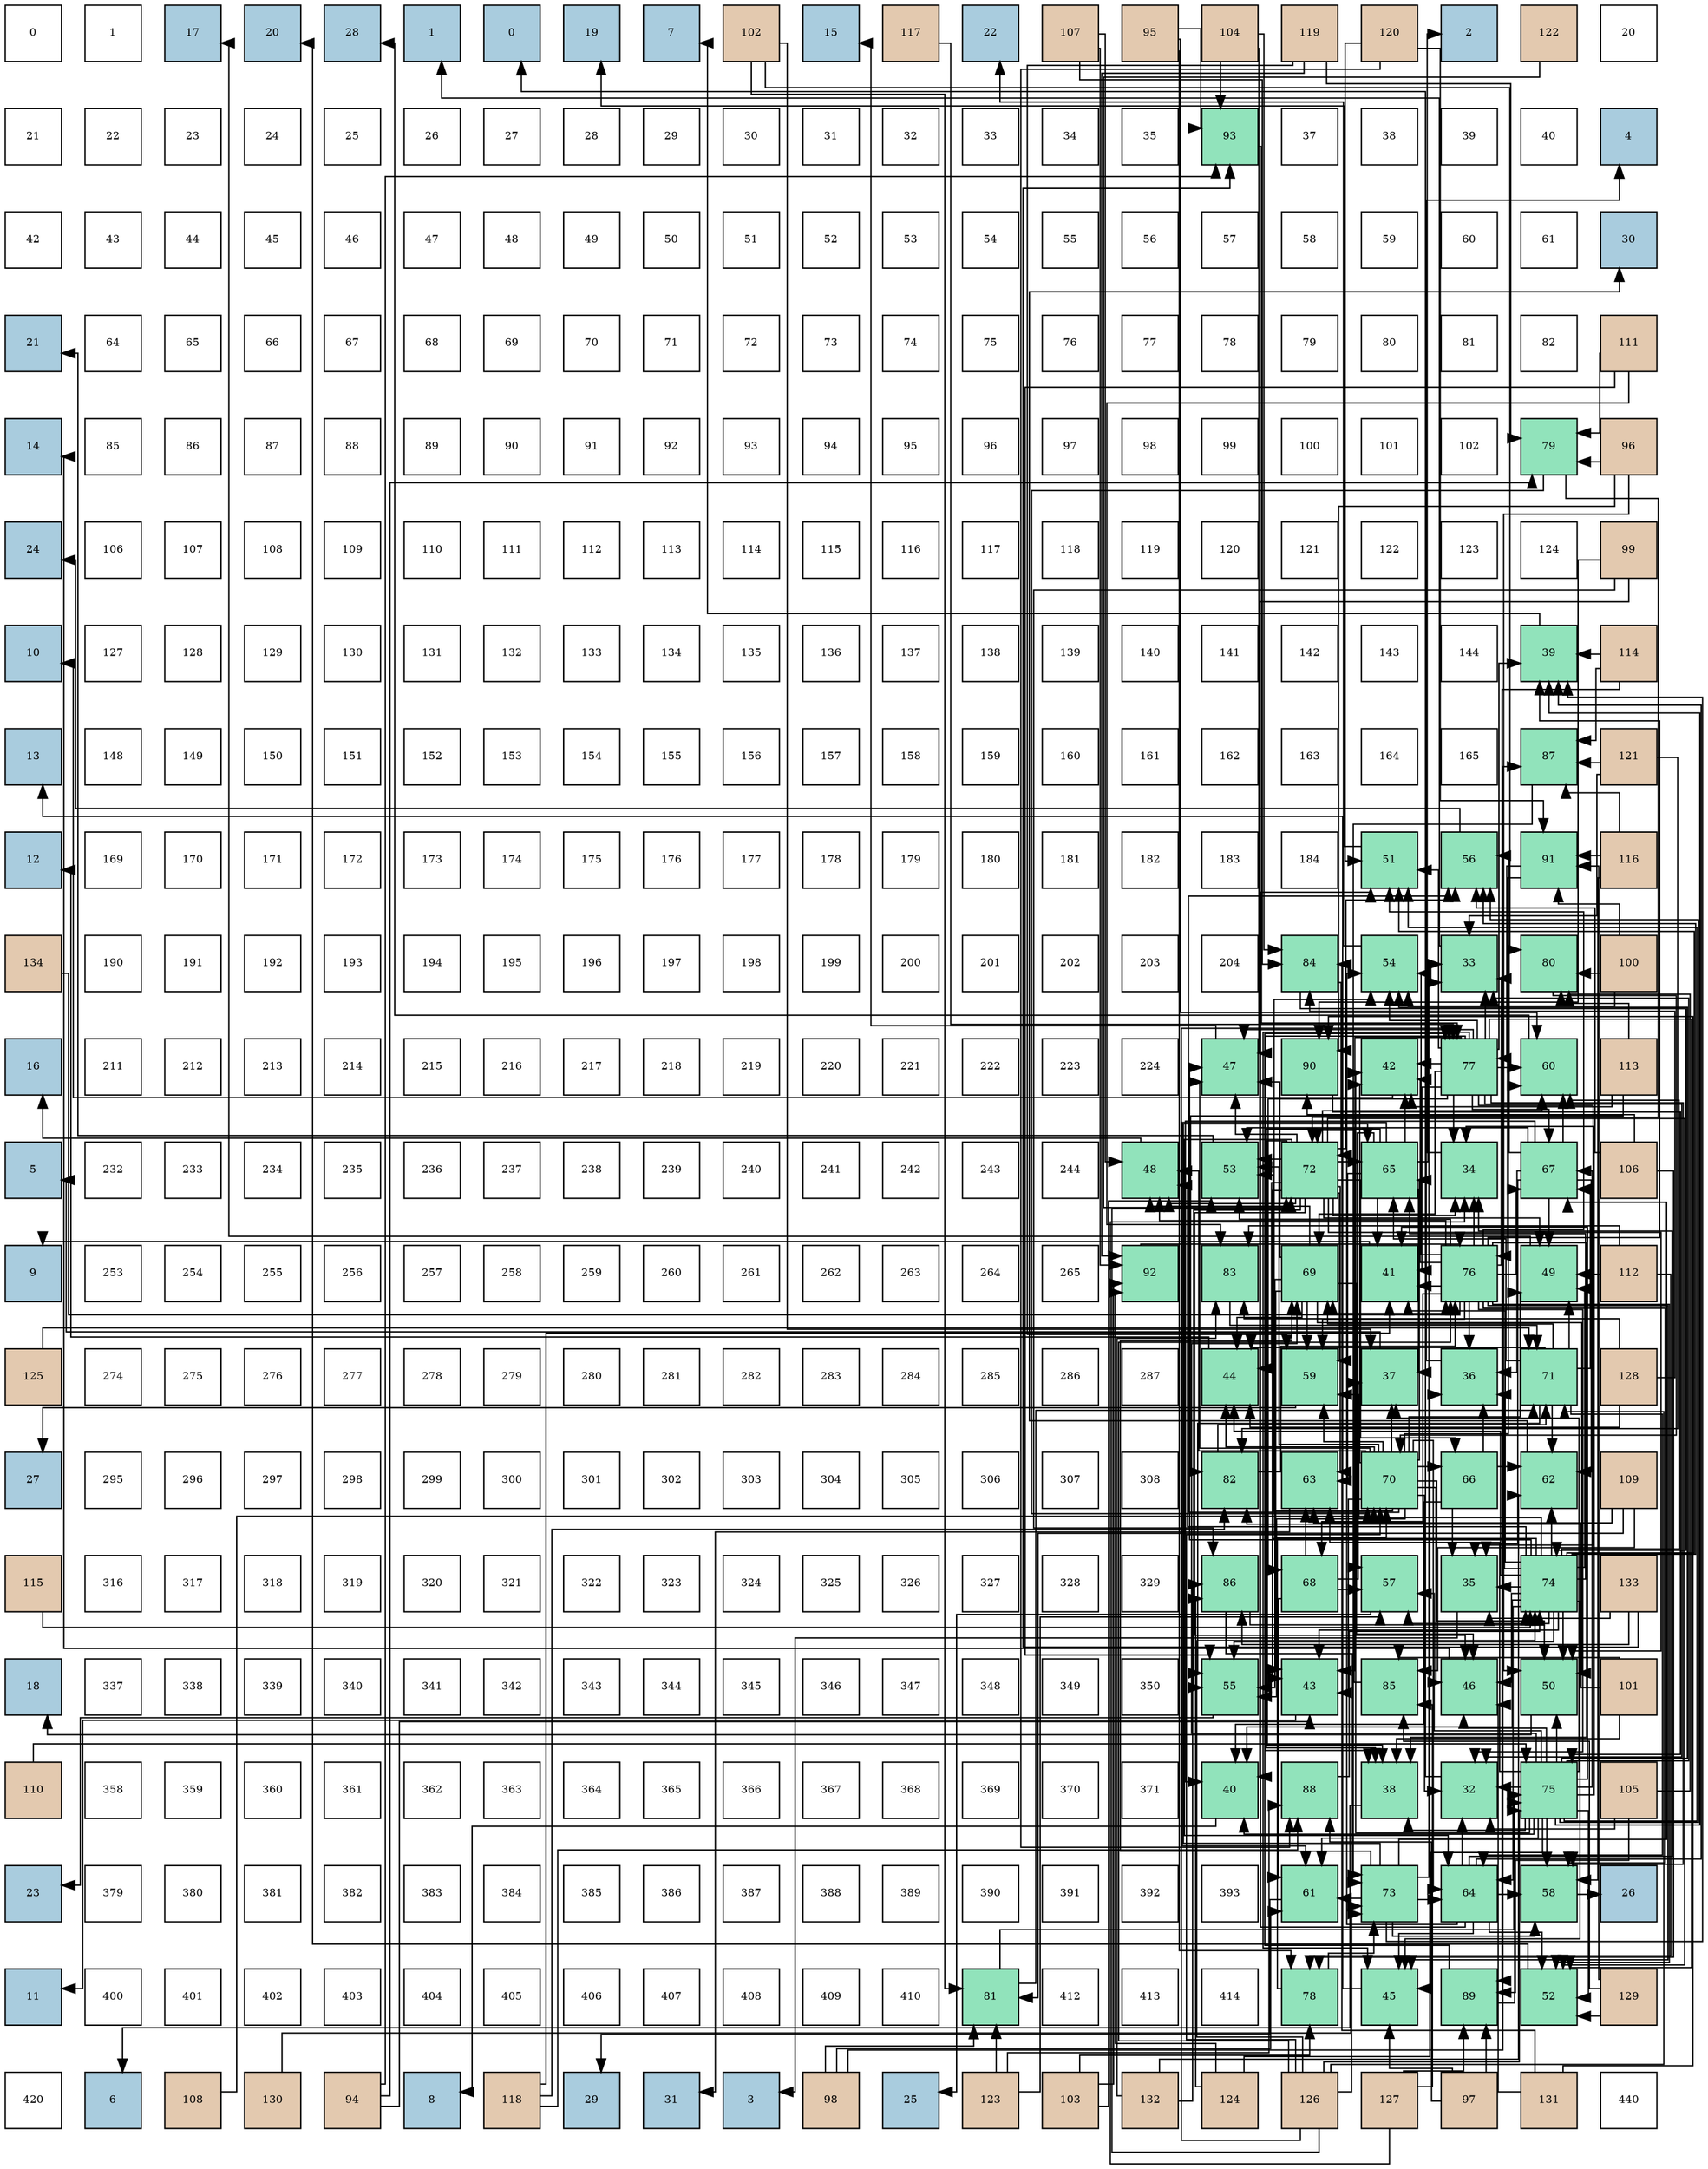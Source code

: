 digraph layout{
 rankdir=TB;
 splines=ortho;
 node [style=filled shape=square fixedsize=true width=0.6];
0[label="0", fontsize=8, fillcolor="#ffffff"];
1[label="1", fontsize=8, fillcolor="#ffffff"];
2[label="17", fontsize=8, fillcolor="#a9ccde"];
3[label="20", fontsize=8, fillcolor="#a9ccde"];
4[label="28", fontsize=8, fillcolor="#a9ccde"];
5[label="1", fontsize=8, fillcolor="#a9ccde"];
6[label="0", fontsize=8, fillcolor="#a9ccde"];
7[label="19", fontsize=8, fillcolor="#a9ccde"];
8[label="7", fontsize=8, fillcolor="#a9ccde"];
9[label="102", fontsize=8, fillcolor="#e3c9af"];
10[label="15", fontsize=8, fillcolor="#a9ccde"];
11[label="117", fontsize=8, fillcolor="#e3c9af"];
12[label="22", fontsize=8, fillcolor="#a9ccde"];
13[label="107", fontsize=8, fillcolor="#e3c9af"];
14[label="95", fontsize=8, fillcolor="#e3c9af"];
15[label="104", fontsize=8, fillcolor="#e3c9af"];
16[label="119", fontsize=8, fillcolor="#e3c9af"];
17[label="120", fontsize=8, fillcolor="#e3c9af"];
18[label="2", fontsize=8, fillcolor="#a9ccde"];
19[label="122", fontsize=8, fillcolor="#e3c9af"];
20[label="20", fontsize=8, fillcolor="#ffffff"];
21[label="21", fontsize=8, fillcolor="#ffffff"];
22[label="22", fontsize=8, fillcolor="#ffffff"];
23[label="23", fontsize=8, fillcolor="#ffffff"];
24[label="24", fontsize=8, fillcolor="#ffffff"];
25[label="25", fontsize=8, fillcolor="#ffffff"];
26[label="26", fontsize=8, fillcolor="#ffffff"];
27[label="27", fontsize=8, fillcolor="#ffffff"];
28[label="28", fontsize=8, fillcolor="#ffffff"];
29[label="29", fontsize=8, fillcolor="#ffffff"];
30[label="30", fontsize=8, fillcolor="#ffffff"];
31[label="31", fontsize=8, fillcolor="#ffffff"];
32[label="32", fontsize=8, fillcolor="#ffffff"];
33[label="33", fontsize=8, fillcolor="#ffffff"];
34[label="34", fontsize=8, fillcolor="#ffffff"];
35[label="35", fontsize=8, fillcolor="#ffffff"];
36[label="93", fontsize=8, fillcolor="#91e3bb"];
37[label="37", fontsize=8, fillcolor="#ffffff"];
38[label="38", fontsize=8, fillcolor="#ffffff"];
39[label="39", fontsize=8, fillcolor="#ffffff"];
40[label="40", fontsize=8, fillcolor="#ffffff"];
41[label="4", fontsize=8, fillcolor="#a9ccde"];
42[label="42", fontsize=8, fillcolor="#ffffff"];
43[label="43", fontsize=8, fillcolor="#ffffff"];
44[label="44", fontsize=8, fillcolor="#ffffff"];
45[label="45", fontsize=8, fillcolor="#ffffff"];
46[label="46", fontsize=8, fillcolor="#ffffff"];
47[label="47", fontsize=8, fillcolor="#ffffff"];
48[label="48", fontsize=8, fillcolor="#ffffff"];
49[label="49", fontsize=8, fillcolor="#ffffff"];
50[label="50", fontsize=8, fillcolor="#ffffff"];
51[label="51", fontsize=8, fillcolor="#ffffff"];
52[label="52", fontsize=8, fillcolor="#ffffff"];
53[label="53", fontsize=8, fillcolor="#ffffff"];
54[label="54", fontsize=8, fillcolor="#ffffff"];
55[label="55", fontsize=8, fillcolor="#ffffff"];
56[label="56", fontsize=8, fillcolor="#ffffff"];
57[label="57", fontsize=8, fillcolor="#ffffff"];
58[label="58", fontsize=8, fillcolor="#ffffff"];
59[label="59", fontsize=8, fillcolor="#ffffff"];
60[label="60", fontsize=8, fillcolor="#ffffff"];
61[label="61", fontsize=8, fillcolor="#ffffff"];
62[label="30", fontsize=8, fillcolor="#a9ccde"];
63[label="21", fontsize=8, fillcolor="#a9ccde"];
64[label="64", fontsize=8, fillcolor="#ffffff"];
65[label="65", fontsize=8, fillcolor="#ffffff"];
66[label="66", fontsize=8, fillcolor="#ffffff"];
67[label="67", fontsize=8, fillcolor="#ffffff"];
68[label="68", fontsize=8, fillcolor="#ffffff"];
69[label="69", fontsize=8, fillcolor="#ffffff"];
70[label="70", fontsize=8, fillcolor="#ffffff"];
71[label="71", fontsize=8, fillcolor="#ffffff"];
72[label="72", fontsize=8, fillcolor="#ffffff"];
73[label="73", fontsize=8, fillcolor="#ffffff"];
74[label="74", fontsize=8, fillcolor="#ffffff"];
75[label="75", fontsize=8, fillcolor="#ffffff"];
76[label="76", fontsize=8, fillcolor="#ffffff"];
77[label="77", fontsize=8, fillcolor="#ffffff"];
78[label="78", fontsize=8, fillcolor="#ffffff"];
79[label="79", fontsize=8, fillcolor="#ffffff"];
80[label="80", fontsize=8, fillcolor="#ffffff"];
81[label="81", fontsize=8, fillcolor="#ffffff"];
82[label="82", fontsize=8, fillcolor="#ffffff"];
83[label="111", fontsize=8, fillcolor="#e3c9af"];
84[label="14", fontsize=8, fillcolor="#a9ccde"];
85[label="85", fontsize=8, fillcolor="#ffffff"];
86[label="86", fontsize=8, fillcolor="#ffffff"];
87[label="87", fontsize=8, fillcolor="#ffffff"];
88[label="88", fontsize=8, fillcolor="#ffffff"];
89[label="89", fontsize=8, fillcolor="#ffffff"];
90[label="90", fontsize=8, fillcolor="#ffffff"];
91[label="91", fontsize=8, fillcolor="#ffffff"];
92[label="92", fontsize=8, fillcolor="#ffffff"];
93[label="93", fontsize=8, fillcolor="#ffffff"];
94[label="94", fontsize=8, fillcolor="#ffffff"];
95[label="95", fontsize=8, fillcolor="#ffffff"];
96[label="96", fontsize=8, fillcolor="#ffffff"];
97[label="97", fontsize=8, fillcolor="#ffffff"];
98[label="98", fontsize=8, fillcolor="#ffffff"];
99[label="99", fontsize=8, fillcolor="#ffffff"];
100[label="100", fontsize=8, fillcolor="#ffffff"];
101[label="101", fontsize=8, fillcolor="#ffffff"];
102[label="102", fontsize=8, fillcolor="#ffffff"];
103[label="79", fontsize=8, fillcolor="#91e3bb"];
104[label="96", fontsize=8, fillcolor="#e3c9af"];
105[label="24", fontsize=8, fillcolor="#a9ccde"];
106[label="106", fontsize=8, fillcolor="#ffffff"];
107[label="107", fontsize=8, fillcolor="#ffffff"];
108[label="108", fontsize=8, fillcolor="#ffffff"];
109[label="109", fontsize=8, fillcolor="#ffffff"];
110[label="110", fontsize=8, fillcolor="#ffffff"];
111[label="111", fontsize=8, fillcolor="#ffffff"];
112[label="112", fontsize=8, fillcolor="#ffffff"];
113[label="113", fontsize=8, fillcolor="#ffffff"];
114[label="114", fontsize=8, fillcolor="#ffffff"];
115[label="115", fontsize=8, fillcolor="#ffffff"];
116[label="116", fontsize=8, fillcolor="#ffffff"];
117[label="117", fontsize=8, fillcolor="#ffffff"];
118[label="118", fontsize=8, fillcolor="#ffffff"];
119[label="119", fontsize=8, fillcolor="#ffffff"];
120[label="120", fontsize=8, fillcolor="#ffffff"];
121[label="121", fontsize=8, fillcolor="#ffffff"];
122[label="122", fontsize=8, fillcolor="#ffffff"];
123[label="123", fontsize=8, fillcolor="#ffffff"];
124[label="124", fontsize=8, fillcolor="#ffffff"];
125[label="99", fontsize=8, fillcolor="#e3c9af"];
126[label="10", fontsize=8, fillcolor="#a9ccde"];
127[label="127", fontsize=8, fillcolor="#ffffff"];
128[label="128", fontsize=8, fillcolor="#ffffff"];
129[label="129", fontsize=8, fillcolor="#ffffff"];
130[label="130", fontsize=8, fillcolor="#ffffff"];
131[label="131", fontsize=8, fillcolor="#ffffff"];
132[label="132", fontsize=8, fillcolor="#ffffff"];
133[label="133", fontsize=8, fillcolor="#ffffff"];
134[label="134", fontsize=8, fillcolor="#ffffff"];
135[label="135", fontsize=8, fillcolor="#ffffff"];
136[label="136", fontsize=8, fillcolor="#ffffff"];
137[label="137", fontsize=8, fillcolor="#ffffff"];
138[label="138", fontsize=8, fillcolor="#ffffff"];
139[label="139", fontsize=8, fillcolor="#ffffff"];
140[label="140", fontsize=8, fillcolor="#ffffff"];
141[label="141", fontsize=8, fillcolor="#ffffff"];
142[label="142", fontsize=8, fillcolor="#ffffff"];
143[label="143", fontsize=8, fillcolor="#ffffff"];
144[label="144", fontsize=8, fillcolor="#ffffff"];
145[label="39", fontsize=8, fillcolor="#91e3bb"];
146[label="114", fontsize=8, fillcolor="#e3c9af"];
147[label="13", fontsize=8, fillcolor="#a9ccde"];
148[label="148", fontsize=8, fillcolor="#ffffff"];
149[label="149", fontsize=8, fillcolor="#ffffff"];
150[label="150", fontsize=8, fillcolor="#ffffff"];
151[label="151", fontsize=8, fillcolor="#ffffff"];
152[label="152", fontsize=8, fillcolor="#ffffff"];
153[label="153", fontsize=8, fillcolor="#ffffff"];
154[label="154", fontsize=8, fillcolor="#ffffff"];
155[label="155", fontsize=8, fillcolor="#ffffff"];
156[label="156", fontsize=8, fillcolor="#ffffff"];
157[label="157", fontsize=8, fillcolor="#ffffff"];
158[label="158", fontsize=8, fillcolor="#ffffff"];
159[label="159", fontsize=8, fillcolor="#ffffff"];
160[label="160", fontsize=8, fillcolor="#ffffff"];
161[label="161", fontsize=8, fillcolor="#ffffff"];
162[label="162", fontsize=8, fillcolor="#ffffff"];
163[label="163", fontsize=8, fillcolor="#ffffff"];
164[label="164", fontsize=8, fillcolor="#ffffff"];
165[label="165", fontsize=8, fillcolor="#ffffff"];
166[label="87", fontsize=8, fillcolor="#91e3bb"];
167[label="121", fontsize=8, fillcolor="#e3c9af"];
168[label="12", fontsize=8, fillcolor="#a9ccde"];
169[label="169", fontsize=8, fillcolor="#ffffff"];
170[label="170", fontsize=8, fillcolor="#ffffff"];
171[label="171", fontsize=8, fillcolor="#ffffff"];
172[label="172", fontsize=8, fillcolor="#ffffff"];
173[label="173", fontsize=8, fillcolor="#ffffff"];
174[label="174", fontsize=8, fillcolor="#ffffff"];
175[label="175", fontsize=8, fillcolor="#ffffff"];
176[label="176", fontsize=8, fillcolor="#ffffff"];
177[label="177", fontsize=8, fillcolor="#ffffff"];
178[label="178", fontsize=8, fillcolor="#ffffff"];
179[label="179", fontsize=8, fillcolor="#ffffff"];
180[label="180", fontsize=8, fillcolor="#ffffff"];
181[label="181", fontsize=8, fillcolor="#ffffff"];
182[label="182", fontsize=8, fillcolor="#ffffff"];
183[label="183", fontsize=8, fillcolor="#ffffff"];
184[label="184", fontsize=8, fillcolor="#ffffff"];
185[label="51", fontsize=8, fillcolor="#91e3bb"];
186[label="56", fontsize=8, fillcolor="#91e3bb"];
187[label="91", fontsize=8, fillcolor="#91e3bb"];
188[label="116", fontsize=8, fillcolor="#e3c9af"];
189[label="134", fontsize=8, fillcolor="#e3c9af"];
190[label="190", fontsize=8, fillcolor="#ffffff"];
191[label="191", fontsize=8, fillcolor="#ffffff"];
192[label="192", fontsize=8, fillcolor="#ffffff"];
193[label="193", fontsize=8, fillcolor="#ffffff"];
194[label="194", fontsize=8, fillcolor="#ffffff"];
195[label="195", fontsize=8, fillcolor="#ffffff"];
196[label="196", fontsize=8, fillcolor="#ffffff"];
197[label="197", fontsize=8, fillcolor="#ffffff"];
198[label="198", fontsize=8, fillcolor="#ffffff"];
199[label="199", fontsize=8, fillcolor="#ffffff"];
200[label="200", fontsize=8, fillcolor="#ffffff"];
201[label="201", fontsize=8, fillcolor="#ffffff"];
202[label="202", fontsize=8, fillcolor="#ffffff"];
203[label="203", fontsize=8, fillcolor="#ffffff"];
204[label="204", fontsize=8, fillcolor="#ffffff"];
205[label="84", fontsize=8, fillcolor="#91e3bb"];
206[label="54", fontsize=8, fillcolor="#91e3bb"];
207[label="33", fontsize=8, fillcolor="#91e3bb"];
208[label="80", fontsize=8, fillcolor="#91e3bb"];
209[label="100", fontsize=8, fillcolor="#e3c9af"];
210[label="16", fontsize=8, fillcolor="#a9ccde"];
211[label="211", fontsize=8, fillcolor="#ffffff"];
212[label="212", fontsize=8, fillcolor="#ffffff"];
213[label="213", fontsize=8, fillcolor="#ffffff"];
214[label="214", fontsize=8, fillcolor="#ffffff"];
215[label="215", fontsize=8, fillcolor="#ffffff"];
216[label="216", fontsize=8, fillcolor="#ffffff"];
217[label="217", fontsize=8, fillcolor="#ffffff"];
218[label="218", fontsize=8, fillcolor="#ffffff"];
219[label="219", fontsize=8, fillcolor="#ffffff"];
220[label="220", fontsize=8, fillcolor="#ffffff"];
221[label="221", fontsize=8, fillcolor="#ffffff"];
222[label="222", fontsize=8, fillcolor="#ffffff"];
223[label="223", fontsize=8, fillcolor="#ffffff"];
224[label="224", fontsize=8, fillcolor="#ffffff"];
225[label="47", fontsize=8, fillcolor="#91e3bb"];
226[label="90", fontsize=8, fillcolor="#91e3bb"];
227[label="42", fontsize=8, fillcolor="#91e3bb"];
228[label="77", fontsize=8, fillcolor="#91e3bb"];
229[label="60", fontsize=8, fillcolor="#91e3bb"];
230[label="113", fontsize=8, fillcolor="#e3c9af"];
231[label="5", fontsize=8, fillcolor="#a9ccde"];
232[label="232", fontsize=8, fillcolor="#ffffff"];
233[label="233", fontsize=8, fillcolor="#ffffff"];
234[label="234", fontsize=8, fillcolor="#ffffff"];
235[label="235", fontsize=8, fillcolor="#ffffff"];
236[label="236", fontsize=8, fillcolor="#ffffff"];
237[label="237", fontsize=8, fillcolor="#ffffff"];
238[label="238", fontsize=8, fillcolor="#ffffff"];
239[label="239", fontsize=8, fillcolor="#ffffff"];
240[label="240", fontsize=8, fillcolor="#ffffff"];
241[label="241", fontsize=8, fillcolor="#ffffff"];
242[label="242", fontsize=8, fillcolor="#ffffff"];
243[label="243", fontsize=8, fillcolor="#ffffff"];
244[label="244", fontsize=8, fillcolor="#ffffff"];
245[label="48", fontsize=8, fillcolor="#91e3bb"];
246[label="53", fontsize=8, fillcolor="#91e3bb"];
247[label="72", fontsize=8, fillcolor="#91e3bb"];
248[label="65", fontsize=8, fillcolor="#91e3bb"];
249[label="34", fontsize=8, fillcolor="#91e3bb"];
250[label="67", fontsize=8, fillcolor="#91e3bb"];
251[label="106", fontsize=8, fillcolor="#e3c9af"];
252[label="9", fontsize=8, fillcolor="#a9ccde"];
253[label="253", fontsize=8, fillcolor="#ffffff"];
254[label="254", fontsize=8, fillcolor="#ffffff"];
255[label="255", fontsize=8, fillcolor="#ffffff"];
256[label="256", fontsize=8, fillcolor="#ffffff"];
257[label="257", fontsize=8, fillcolor="#ffffff"];
258[label="258", fontsize=8, fillcolor="#ffffff"];
259[label="259", fontsize=8, fillcolor="#ffffff"];
260[label="260", fontsize=8, fillcolor="#ffffff"];
261[label="261", fontsize=8, fillcolor="#ffffff"];
262[label="262", fontsize=8, fillcolor="#ffffff"];
263[label="263", fontsize=8, fillcolor="#ffffff"];
264[label="264", fontsize=8, fillcolor="#ffffff"];
265[label="265", fontsize=8, fillcolor="#ffffff"];
266[label="92", fontsize=8, fillcolor="#91e3bb"];
267[label="83", fontsize=8, fillcolor="#91e3bb"];
268[label="69", fontsize=8, fillcolor="#91e3bb"];
269[label="41", fontsize=8, fillcolor="#91e3bb"];
270[label="76", fontsize=8, fillcolor="#91e3bb"];
271[label="49", fontsize=8, fillcolor="#91e3bb"];
272[label="112", fontsize=8, fillcolor="#e3c9af"];
273[label="125", fontsize=8, fillcolor="#e3c9af"];
274[label="274", fontsize=8, fillcolor="#ffffff"];
275[label="275", fontsize=8, fillcolor="#ffffff"];
276[label="276", fontsize=8, fillcolor="#ffffff"];
277[label="277", fontsize=8, fillcolor="#ffffff"];
278[label="278", fontsize=8, fillcolor="#ffffff"];
279[label="279", fontsize=8, fillcolor="#ffffff"];
280[label="280", fontsize=8, fillcolor="#ffffff"];
281[label="281", fontsize=8, fillcolor="#ffffff"];
282[label="282", fontsize=8, fillcolor="#ffffff"];
283[label="283", fontsize=8, fillcolor="#ffffff"];
284[label="284", fontsize=8, fillcolor="#ffffff"];
285[label="285", fontsize=8, fillcolor="#ffffff"];
286[label="286", fontsize=8, fillcolor="#ffffff"];
287[label="287", fontsize=8, fillcolor="#ffffff"];
288[label="44", fontsize=8, fillcolor="#91e3bb"];
289[label="59", fontsize=8, fillcolor="#91e3bb"];
290[label="37", fontsize=8, fillcolor="#91e3bb"];
291[label="36", fontsize=8, fillcolor="#91e3bb"];
292[label="71", fontsize=8, fillcolor="#91e3bb"];
293[label="128", fontsize=8, fillcolor="#e3c9af"];
294[label="27", fontsize=8, fillcolor="#a9ccde"];
295[label="295", fontsize=8, fillcolor="#ffffff"];
296[label="296", fontsize=8, fillcolor="#ffffff"];
297[label="297", fontsize=8, fillcolor="#ffffff"];
298[label="298", fontsize=8, fillcolor="#ffffff"];
299[label="299", fontsize=8, fillcolor="#ffffff"];
300[label="300", fontsize=8, fillcolor="#ffffff"];
301[label="301", fontsize=8, fillcolor="#ffffff"];
302[label="302", fontsize=8, fillcolor="#ffffff"];
303[label="303", fontsize=8, fillcolor="#ffffff"];
304[label="304", fontsize=8, fillcolor="#ffffff"];
305[label="305", fontsize=8, fillcolor="#ffffff"];
306[label="306", fontsize=8, fillcolor="#ffffff"];
307[label="307", fontsize=8, fillcolor="#ffffff"];
308[label="308", fontsize=8, fillcolor="#ffffff"];
309[label="82", fontsize=8, fillcolor="#91e3bb"];
310[label="63", fontsize=8, fillcolor="#91e3bb"];
311[label="70", fontsize=8, fillcolor="#91e3bb"];
312[label="66", fontsize=8, fillcolor="#91e3bb"];
313[label="62", fontsize=8, fillcolor="#91e3bb"];
314[label="109", fontsize=8, fillcolor="#e3c9af"];
315[label="115", fontsize=8, fillcolor="#e3c9af"];
316[label="316", fontsize=8, fillcolor="#ffffff"];
317[label="317", fontsize=8, fillcolor="#ffffff"];
318[label="318", fontsize=8, fillcolor="#ffffff"];
319[label="319", fontsize=8, fillcolor="#ffffff"];
320[label="320", fontsize=8, fillcolor="#ffffff"];
321[label="321", fontsize=8, fillcolor="#ffffff"];
322[label="322", fontsize=8, fillcolor="#ffffff"];
323[label="323", fontsize=8, fillcolor="#ffffff"];
324[label="324", fontsize=8, fillcolor="#ffffff"];
325[label="325", fontsize=8, fillcolor="#ffffff"];
326[label="326", fontsize=8, fillcolor="#ffffff"];
327[label="327", fontsize=8, fillcolor="#ffffff"];
328[label="328", fontsize=8, fillcolor="#ffffff"];
329[label="329", fontsize=8, fillcolor="#ffffff"];
330[label="86", fontsize=8, fillcolor="#91e3bb"];
331[label="68", fontsize=8, fillcolor="#91e3bb"];
332[label="57", fontsize=8, fillcolor="#91e3bb"];
333[label="35", fontsize=8, fillcolor="#91e3bb"];
334[label="74", fontsize=8, fillcolor="#91e3bb"];
335[label="133", fontsize=8, fillcolor="#e3c9af"];
336[label="18", fontsize=8, fillcolor="#a9ccde"];
337[label="337", fontsize=8, fillcolor="#ffffff"];
338[label="338", fontsize=8, fillcolor="#ffffff"];
339[label="339", fontsize=8, fillcolor="#ffffff"];
340[label="340", fontsize=8, fillcolor="#ffffff"];
341[label="341", fontsize=8, fillcolor="#ffffff"];
342[label="342", fontsize=8, fillcolor="#ffffff"];
343[label="343", fontsize=8, fillcolor="#ffffff"];
344[label="344", fontsize=8, fillcolor="#ffffff"];
345[label="345", fontsize=8, fillcolor="#ffffff"];
346[label="346", fontsize=8, fillcolor="#ffffff"];
347[label="347", fontsize=8, fillcolor="#ffffff"];
348[label="348", fontsize=8, fillcolor="#ffffff"];
349[label="349", fontsize=8, fillcolor="#ffffff"];
350[label="350", fontsize=8, fillcolor="#ffffff"];
351[label="55", fontsize=8, fillcolor="#91e3bb"];
352[label="43", fontsize=8, fillcolor="#91e3bb"];
353[label="85", fontsize=8, fillcolor="#91e3bb"];
354[label="46", fontsize=8, fillcolor="#91e3bb"];
355[label="50", fontsize=8, fillcolor="#91e3bb"];
356[label="101", fontsize=8, fillcolor="#e3c9af"];
357[label="110", fontsize=8, fillcolor="#e3c9af"];
358[label="358", fontsize=8, fillcolor="#ffffff"];
359[label="359", fontsize=8, fillcolor="#ffffff"];
360[label="360", fontsize=8, fillcolor="#ffffff"];
361[label="361", fontsize=8, fillcolor="#ffffff"];
362[label="362", fontsize=8, fillcolor="#ffffff"];
363[label="363", fontsize=8, fillcolor="#ffffff"];
364[label="364", fontsize=8, fillcolor="#ffffff"];
365[label="365", fontsize=8, fillcolor="#ffffff"];
366[label="366", fontsize=8, fillcolor="#ffffff"];
367[label="367", fontsize=8, fillcolor="#ffffff"];
368[label="368", fontsize=8, fillcolor="#ffffff"];
369[label="369", fontsize=8, fillcolor="#ffffff"];
370[label="370", fontsize=8, fillcolor="#ffffff"];
371[label="371", fontsize=8, fillcolor="#ffffff"];
372[label="40", fontsize=8, fillcolor="#91e3bb"];
373[label="88", fontsize=8, fillcolor="#91e3bb"];
374[label="38", fontsize=8, fillcolor="#91e3bb"];
375[label="32", fontsize=8, fillcolor="#91e3bb"];
376[label="75", fontsize=8, fillcolor="#91e3bb"];
377[label="105", fontsize=8, fillcolor="#e3c9af"];
378[label="23", fontsize=8, fillcolor="#a9ccde"];
379[label="379", fontsize=8, fillcolor="#ffffff"];
380[label="380", fontsize=8, fillcolor="#ffffff"];
381[label="381", fontsize=8, fillcolor="#ffffff"];
382[label="382", fontsize=8, fillcolor="#ffffff"];
383[label="383", fontsize=8, fillcolor="#ffffff"];
384[label="384", fontsize=8, fillcolor="#ffffff"];
385[label="385", fontsize=8, fillcolor="#ffffff"];
386[label="386", fontsize=8, fillcolor="#ffffff"];
387[label="387", fontsize=8, fillcolor="#ffffff"];
388[label="388", fontsize=8, fillcolor="#ffffff"];
389[label="389", fontsize=8, fillcolor="#ffffff"];
390[label="390", fontsize=8, fillcolor="#ffffff"];
391[label="391", fontsize=8, fillcolor="#ffffff"];
392[label="392", fontsize=8, fillcolor="#ffffff"];
393[label="393", fontsize=8, fillcolor="#ffffff"];
394[label="61", fontsize=8, fillcolor="#91e3bb"];
395[label="73", fontsize=8, fillcolor="#91e3bb"];
396[label="64", fontsize=8, fillcolor="#91e3bb"];
397[label="58", fontsize=8, fillcolor="#91e3bb"];
398[label="26", fontsize=8, fillcolor="#a9ccde"];
399[label="11", fontsize=8, fillcolor="#a9ccde"];
400[label="400", fontsize=8, fillcolor="#ffffff"];
401[label="401", fontsize=8, fillcolor="#ffffff"];
402[label="402", fontsize=8, fillcolor="#ffffff"];
403[label="403", fontsize=8, fillcolor="#ffffff"];
404[label="404", fontsize=8, fillcolor="#ffffff"];
405[label="405", fontsize=8, fillcolor="#ffffff"];
406[label="406", fontsize=8, fillcolor="#ffffff"];
407[label="407", fontsize=8, fillcolor="#ffffff"];
408[label="408", fontsize=8, fillcolor="#ffffff"];
409[label="409", fontsize=8, fillcolor="#ffffff"];
410[label="410", fontsize=8, fillcolor="#ffffff"];
411[label="81", fontsize=8, fillcolor="#91e3bb"];
412[label="412", fontsize=8, fillcolor="#ffffff"];
413[label="413", fontsize=8, fillcolor="#ffffff"];
414[label="414", fontsize=8, fillcolor="#ffffff"];
415[label="78", fontsize=8, fillcolor="#91e3bb"];
416[label="45", fontsize=8, fillcolor="#91e3bb"];
417[label="89", fontsize=8, fillcolor="#91e3bb"];
418[label="52", fontsize=8, fillcolor="#91e3bb"];
419[label="129", fontsize=8, fillcolor="#e3c9af"];
420[label="420", fontsize=8, fillcolor="#ffffff"];
421[label="6", fontsize=8, fillcolor="#a9ccde"];
422[label="108", fontsize=8, fillcolor="#e3c9af"];
423[label="130", fontsize=8, fillcolor="#e3c9af"];
424[label="94", fontsize=8, fillcolor="#e3c9af"];
425[label="8", fontsize=8, fillcolor="#a9ccde"];
426[label="118", fontsize=8, fillcolor="#e3c9af"];
427[label="29", fontsize=8, fillcolor="#a9ccde"];
428[label="31", fontsize=8, fillcolor="#a9ccde"];
429[label="3", fontsize=8, fillcolor="#a9ccde"];
430[label="98", fontsize=8, fillcolor="#e3c9af"];
431[label="25", fontsize=8, fillcolor="#a9ccde"];
432[label="123", fontsize=8, fillcolor="#e3c9af"];
433[label="103", fontsize=8, fillcolor="#e3c9af"];
434[label="132", fontsize=8, fillcolor="#e3c9af"];
435[label="124", fontsize=8, fillcolor="#e3c9af"];
436[label="126", fontsize=8, fillcolor="#e3c9af"];
437[label="127", fontsize=8, fillcolor="#e3c9af"];
438[label="97", fontsize=8, fillcolor="#e3c9af"];
439[label="131", fontsize=8, fillcolor="#e3c9af"];
440[label="440", fontsize=8, fillcolor="#ffffff"];
edge [constraint=false, style=vis];375 -> 6;
207 -> 5;
249 -> 18;
333 -> 429;
291 -> 41;
290 -> 231;
374 -> 421;
145 -> 8;
372 -> 425;
269 -> 252;
227 -> 126;
352 -> 399;
288 -> 168;
416 -> 147;
354 -> 84;
225 -> 10;
245 -> 210;
271 -> 2;
355 -> 336;
185 -> 7;
418 -> 3;
246 -> 63;
206 -> 12;
351 -> 378;
186 -> 105;
332 -> 431;
397 -> 398;
289 -> 294;
229 -> 4;
394 -> 427;
313 -> 62;
310 -> 428;
396 -> 375;
396 -> 249;
396 -> 145;
396 -> 416;
396 -> 185;
396 -> 418;
396 -> 206;
396 -> 397;
248 -> 207;
248 -> 290;
248 -> 374;
248 -> 269;
248 -> 227;
248 -> 332;
248 -> 394;
248 -> 310;
312 -> 333;
312 -> 291;
312 -> 372;
312 -> 313;
250 -> 333;
250 -> 291;
250 -> 372;
250 -> 271;
250 -> 246;
250 -> 186;
250 -> 229;
250 -> 313;
331 -> 290;
331 -> 332;
331 -> 394;
331 -> 310;
268 -> 352;
268 -> 288;
268 -> 354;
268 -> 225;
268 -> 245;
268 -> 355;
268 -> 351;
268 -> 289;
311 -> 375;
311 -> 290;
311 -> 227;
311 -> 352;
311 -> 288;
311 -> 354;
311 -> 225;
311 -> 245;
311 -> 271;
311 -> 355;
311 -> 246;
311 -> 206;
311 -> 351;
311 -> 186;
311 -> 289;
311 -> 229;
311 -> 396;
311 -> 248;
311 -> 312;
292 -> 288;
292 -> 271;
292 -> 351;
292 -> 313;
292 -> 396;
292 -> 248;
292 -> 250;
292 -> 268;
247 -> 249;
247 -> 374;
247 -> 352;
247 -> 288;
247 -> 354;
247 -> 225;
247 -> 245;
247 -> 271;
247 -> 355;
247 -> 418;
247 -> 246;
247 -> 351;
247 -> 186;
247 -> 289;
247 -> 229;
247 -> 310;
247 -> 396;
247 -> 248;
247 -> 312;
395 -> 207;
395 -> 145;
395 -> 397;
395 -> 394;
395 -> 396;
395 -> 248;
395 -> 250;
395 -> 268;
334 -> 333;
334 -> 291;
334 -> 372;
334 -> 269;
334 -> 352;
334 -> 288;
334 -> 416;
334 -> 354;
334 -> 225;
334 -> 245;
334 -> 271;
334 -> 355;
334 -> 185;
334 -> 246;
334 -> 351;
334 -> 186;
334 -> 332;
334 -> 289;
334 -> 229;
334 -> 313;
334 -> 396;
334 -> 248;
376 -> 375;
376 -> 207;
376 -> 249;
376 -> 290;
376 -> 374;
376 -> 145;
376 -> 372;
376 -> 269;
376 -> 227;
376 -> 416;
376 -> 354;
376 -> 355;
376 -> 185;
376 -> 418;
376 -> 206;
376 -> 186;
376 -> 332;
376 -> 397;
376 -> 394;
376 -> 310;
376 -> 250;
376 -> 268;
270 -> 375;
270 -> 207;
270 -> 249;
270 -> 291;
270 -> 374;
270 -> 145;
270 -> 269;
270 -> 227;
270 -> 416;
270 -> 245;
270 -> 185;
270 -> 418;
270 -> 246;
270 -> 206;
270 -> 397;
270 -> 289;
270 -> 250;
270 -> 331;
270 -> 268;
228 -> 375;
228 -> 207;
228 -> 249;
228 -> 333;
228 -> 374;
228 -> 145;
228 -> 269;
228 -> 227;
228 -> 352;
228 -> 416;
228 -> 225;
228 -> 185;
228 -> 418;
228 -> 206;
228 -> 397;
228 -> 229;
228 -> 250;
228 -> 331;
228 -> 268;
415 -> 311;
415 -> 395;
103 -> 311;
103 -> 247;
208 -> 311;
411 -> 292;
411 -> 376;
309 -> 292;
309 -> 270;
267 -> 292;
205 -> 247;
205 -> 334;
353 -> 247;
330 -> 395;
330 -> 334;
166 -> 395;
373 -> 334;
417 -> 376;
417 -> 228;
226 -> 376;
187 -> 270;
187 -> 228;
266 -> 270;
36 -> 228;
424 -> 352;
424 -> 103;
424 -> 36;
14 -> 229;
14 -> 415;
14 -> 36;
104 -> 355;
104 -> 103;
104 -> 226;
438 -> 416;
438 -> 373;
438 -> 417;
430 -> 394;
430 -> 411;
430 -> 166;
125 -> 372;
125 -> 330;
125 -> 226;
209 -> 206;
209 -> 208;
209 -> 187;
356 -> 374;
356 -> 309;
356 -> 353;
9 -> 290;
9 -> 208;
9 -> 411;
433 -> 246;
433 -> 415;
433 -> 266;
15 -> 225;
15 -> 205;
15 -> 36;
377 -> 375;
377 -> 208;
377 -> 417;
251 -> 186;
251 -> 415;
251 -> 226;
13 -> 245;
13 -> 205;
13 -> 266;
422 -> 311;
314 -> 310;
314 -> 411;
314 -> 353;
357 -> 376;
83 -> 351;
83 -> 103;
83 -> 267;
272 -> 271;
272 -> 415;
272 -> 267;
230 -> 227;
230 -> 208;
230 -> 309;
146 -> 145;
146 -> 166;
146 -> 417;
315 -> 334;
188 -> 397;
188 -> 166;
188 -> 187;
11 -> 228;
426 -> 269;
426 -> 309;
426 -> 373;
16 -> 289;
16 -> 103;
16 -> 266;
17 -> 185;
17 -> 373;
17 -> 187;
167 -> 207;
167 -> 309;
167 -> 166;
19 -> 247;
432 -> 332;
432 -> 411;
432 -> 373;
435 -> 291;
435 -> 330;
435 -> 266;
273 -> 292;
436 -> 311;
436 -> 292;
436 -> 247;
436 -> 395;
436 -> 334;
436 -> 376;
436 -> 270;
436 -> 228;
437 -> 249;
437 -> 353;
437 -> 417;
293 -> 288;
293 -> 267;
293 -> 205;
419 -> 418;
419 -> 353;
419 -> 187;
423 -> 395;
439 -> 354;
439 -> 205;
439 -> 226;
434 -> 313;
434 -> 267;
434 -> 330;
335 -> 333;
335 -> 330;
335 -> 36;
189 -> 270;
edge [constraint=true, style=invis];
0 -> 21 -> 42 -> 63 -> 84 -> 105 -> 126 -> 147 -> 168 -> 189 -> 210 -> 231 -> 252 -> 273 -> 294 -> 315 -> 336 -> 357 -> 378 -> 399 -> 420;
1 -> 22 -> 43 -> 64 -> 85 -> 106 -> 127 -> 148 -> 169 -> 190 -> 211 -> 232 -> 253 -> 274 -> 295 -> 316 -> 337 -> 358 -> 379 -> 400 -> 421;
2 -> 23 -> 44 -> 65 -> 86 -> 107 -> 128 -> 149 -> 170 -> 191 -> 212 -> 233 -> 254 -> 275 -> 296 -> 317 -> 338 -> 359 -> 380 -> 401 -> 422;
3 -> 24 -> 45 -> 66 -> 87 -> 108 -> 129 -> 150 -> 171 -> 192 -> 213 -> 234 -> 255 -> 276 -> 297 -> 318 -> 339 -> 360 -> 381 -> 402 -> 423;
4 -> 25 -> 46 -> 67 -> 88 -> 109 -> 130 -> 151 -> 172 -> 193 -> 214 -> 235 -> 256 -> 277 -> 298 -> 319 -> 340 -> 361 -> 382 -> 403 -> 424;
5 -> 26 -> 47 -> 68 -> 89 -> 110 -> 131 -> 152 -> 173 -> 194 -> 215 -> 236 -> 257 -> 278 -> 299 -> 320 -> 341 -> 362 -> 383 -> 404 -> 425;
6 -> 27 -> 48 -> 69 -> 90 -> 111 -> 132 -> 153 -> 174 -> 195 -> 216 -> 237 -> 258 -> 279 -> 300 -> 321 -> 342 -> 363 -> 384 -> 405 -> 426;
7 -> 28 -> 49 -> 70 -> 91 -> 112 -> 133 -> 154 -> 175 -> 196 -> 217 -> 238 -> 259 -> 280 -> 301 -> 322 -> 343 -> 364 -> 385 -> 406 -> 427;
8 -> 29 -> 50 -> 71 -> 92 -> 113 -> 134 -> 155 -> 176 -> 197 -> 218 -> 239 -> 260 -> 281 -> 302 -> 323 -> 344 -> 365 -> 386 -> 407 -> 428;
9 -> 30 -> 51 -> 72 -> 93 -> 114 -> 135 -> 156 -> 177 -> 198 -> 219 -> 240 -> 261 -> 282 -> 303 -> 324 -> 345 -> 366 -> 387 -> 408 -> 429;
10 -> 31 -> 52 -> 73 -> 94 -> 115 -> 136 -> 157 -> 178 -> 199 -> 220 -> 241 -> 262 -> 283 -> 304 -> 325 -> 346 -> 367 -> 388 -> 409 -> 430;
11 -> 32 -> 53 -> 74 -> 95 -> 116 -> 137 -> 158 -> 179 -> 200 -> 221 -> 242 -> 263 -> 284 -> 305 -> 326 -> 347 -> 368 -> 389 -> 410 -> 431;
12 -> 33 -> 54 -> 75 -> 96 -> 117 -> 138 -> 159 -> 180 -> 201 -> 222 -> 243 -> 264 -> 285 -> 306 -> 327 -> 348 -> 369 -> 390 -> 411 -> 432;
13 -> 34 -> 55 -> 76 -> 97 -> 118 -> 139 -> 160 -> 181 -> 202 -> 223 -> 244 -> 265 -> 286 -> 307 -> 328 -> 349 -> 370 -> 391 -> 412 -> 433;
14 -> 35 -> 56 -> 77 -> 98 -> 119 -> 140 -> 161 -> 182 -> 203 -> 224 -> 245 -> 266 -> 287 -> 308 -> 329 -> 350 -> 371 -> 392 -> 413 -> 434;
15 -> 36 -> 57 -> 78 -> 99 -> 120 -> 141 -> 162 -> 183 -> 204 -> 225 -> 246 -> 267 -> 288 -> 309 -> 330 -> 351 -> 372 -> 393 -> 414 -> 435;
16 -> 37 -> 58 -> 79 -> 100 -> 121 -> 142 -> 163 -> 184 -> 205 -> 226 -> 247 -> 268 -> 289 -> 310 -> 331 -> 352 -> 373 -> 394 -> 415 -> 436;
17 -> 38 -> 59 -> 80 -> 101 -> 122 -> 143 -> 164 -> 185 -> 206 -> 227 -> 248 -> 269 -> 290 -> 311 -> 332 -> 353 -> 374 -> 395 -> 416 -> 437;
18 -> 39 -> 60 -> 81 -> 102 -> 123 -> 144 -> 165 -> 186 -> 207 -> 228 -> 249 -> 270 -> 291 -> 312 -> 333 -> 354 -> 375 -> 396 -> 417 -> 438;
19 -> 40 -> 61 -> 82 -> 103 -> 124 -> 145 -> 166 -> 187 -> 208 -> 229 -> 250 -> 271 -> 292 -> 313 -> 334 -> 355 -> 376 -> 397 -> 418 -> 439;
20 -> 41 -> 62 -> 83 -> 104 -> 125 -> 146 -> 167 -> 188 -> 209 -> 230 -> 251 -> 272 -> 293 -> 314 -> 335 -> 356 -> 377 -> 398 -> 419 -> 440;
rank = same {0 -> 1 -> 2 -> 3 -> 4 -> 5 -> 6 -> 7 -> 8 -> 9 -> 10 -> 11 -> 12 -> 13 -> 14 -> 15 -> 16 -> 17 -> 18 -> 19 -> 20};
rank = same {21 -> 22 -> 23 -> 24 -> 25 -> 26 -> 27 -> 28 -> 29 -> 30 -> 31 -> 32 -> 33 -> 34 -> 35 -> 36 -> 37 -> 38 -> 39 -> 40 -> 41};
rank = same {42 -> 43 -> 44 -> 45 -> 46 -> 47 -> 48 -> 49 -> 50 -> 51 -> 52 -> 53 -> 54 -> 55 -> 56 -> 57 -> 58 -> 59 -> 60 -> 61 -> 62};
rank = same {63 -> 64 -> 65 -> 66 -> 67 -> 68 -> 69 -> 70 -> 71 -> 72 -> 73 -> 74 -> 75 -> 76 -> 77 -> 78 -> 79 -> 80 -> 81 -> 82 -> 83};
rank = same {84 -> 85 -> 86 -> 87 -> 88 -> 89 -> 90 -> 91 -> 92 -> 93 -> 94 -> 95 -> 96 -> 97 -> 98 -> 99 -> 100 -> 101 -> 102 -> 103 -> 104};
rank = same {105 -> 106 -> 107 -> 108 -> 109 -> 110 -> 111 -> 112 -> 113 -> 114 -> 115 -> 116 -> 117 -> 118 -> 119 -> 120 -> 121 -> 122 -> 123 -> 124 -> 125};
rank = same {126 -> 127 -> 128 -> 129 -> 130 -> 131 -> 132 -> 133 -> 134 -> 135 -> 136 -> 137 -> 138 -> 139 -> 140 -> 141 -> 142 -> 143 -> 144 -> 145 -> 146};
rank = same {147 -> 148 -> 149 -> 150 -> 151 -> 152 -> 153 -> 154 -> 155 -> 156 -> 157 -> 158 -> 159 -> 160 -> 161 -> 162 -> 163 -> 164 -> 165 -> 166 -> 167};
rank = same {168 -> 169 -> 170 -> 171 -> 172 -> 173 -> 174 -> 175 -> 176 -> 177 -> 178 -> 179 -> 180 -> 181 -> 182 -> 183 -> 184 -> 185 -> 186 -> 187 -> 188};
rank = same {189 -> 190 -> 191 -> 192 -> 193 -> 194 -> 195 -> 196 -> 197 -> 198 -> 199 -> 200 -> 201 -> 202 -> 203 -> 204 -> 205 -> 206 -> 207 -> 208 -> 209};
rank = same {210 -> 211 -> 212 -> 213 -> 214 -> 215 -> 216 -> 217 -> 218 -> 219 -> 220 -> 221 -> 222 -> 223 -> 224 -> 225 -> 226 -> 227 -> 228 -> 229 -> 230};
rank = same {231 -> 232 -> 233 -> 234 -> 235 -> 236 -> 237 -> 238 -> 239 -> 240 -> 241 -> 242 -> 243 -> 244 -> 245 -> 246 -> 247 -> 248 -> 249 -> 250 -> 251};
rank = same {252 -> 253 -> 254 -> 255 -> 256 -> 257 -> 258 -> 259 -> 260 -> 261 -> 262 -> 263 -> 264 -> 265 -> 266 -> 267 -> 268 -> 269 -> 270 -> 271 -> 272};
rank = same {273 -> 274 -> 275 -> 276 -> 277 -> 278 -> 279 -> 280 -> 281 -> 282 -> 283 -> 284 -> 285 -> 286 -> 287 -> 288 -> 289 -> 290 -> 291 -> 292 -> 293};
rank = same {294 -> 295 -> 296 -> 297 -> 298 -> 299 -> 300 -> 301 -> 302 -> 303 -> 304 -> 305 -> 306 -> 307 -> 308 -> 309 -> 310 -> 311 -> 312 -> 313 -> 314};
rank = same {315 -> 316 -> 317 -> 318 -> 319 -> 320 -> 321 -> 322 -> 323 -> 324 -> 325 -> 326 -> 327 -> 328 -> 329 -> 330 -> 331 -> 332 -> 333 -> 334 -> 335};
rank = same {336 -> 337 -> 338 -> 339 -> 340 -> 341 -> 342 -> 343 -> 344 -> 345 -> 346 -> 347 -> 348 -> 349 -> 350 -> 351 -> 352 -> 353 -> 354 -> 355 -> 356};
rank = same {357 -> 358 -> 359 -> 360 -> 361 -> 362 -> 363 -> 364 -> 365 -> 366 -> 367 -> 368 -> 369 -> 370 -> 371 -> 372 -> 373 -> 374 -> 375 -> 376 -> 377};
rank = same {378 -> 379 -> 380 -> 381 -> 382 -> 383 -> 384 -> 385 -> 386 -> 387 -> 388 -> 389 -> 390 -> 391 -> 392 -> 393 -> 394 -> 395 -> 396 -> 397 -> 398};
rank = same {399 -> 400 -> 401 -> 402 -> 403 -> 404 -> 405 -> 406 -> 407 -> 408 -> 409 -> 410 -> 411 -> 412 -> 413 -> 414 -> 415 -> 416 -> 417 -> 418 -> 419};
rank = same {420 -> 421 -> 422 -> 423 -> 424 -> 425 -> 426 -> 427 -> 428 -> 429 -> 430 -> 431 -> 432 -> 433 -> 434 -> 435 -> 436 -> 437 -> 438 -> 439 -> 440};
}